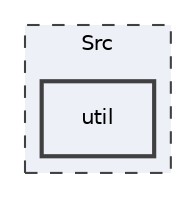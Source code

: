 digraph "C:/Users/jonas/Desktop/GraphicEngine/Src/util"
{
 // INTERACTIVE_SVG=YES
 // LATEX_PDF_SIZE
  bgcolor="transparent";
  edge [fontname="Helvetica",fontsize="10",labelfontname="Helvetica",labelfontsize="10"];
  node [fontname="Helvetica",fontsize="10",shape=record];
  compound=true
  subgraph clusterdir_413f4e031a85da0d68269c6fd2f76e1c {
    graph [ bgcolor="#edf0f7", pencolor="grey25", style="filled,dashed,", label="Src", fontname="Helvetica", fontsize="10", URL="dir_413f4e031a85da0d68269c6fd2f76e1c.html"]
  dir_517feb0deace64d74c1e186f0ef34274 [shape=box, label="util", style="filled,bold,", fillcolor="#edf0f7", color="grey25", URL="dir_517feb0deace64d74c1e186f0ef34274.html"];
  }
}
